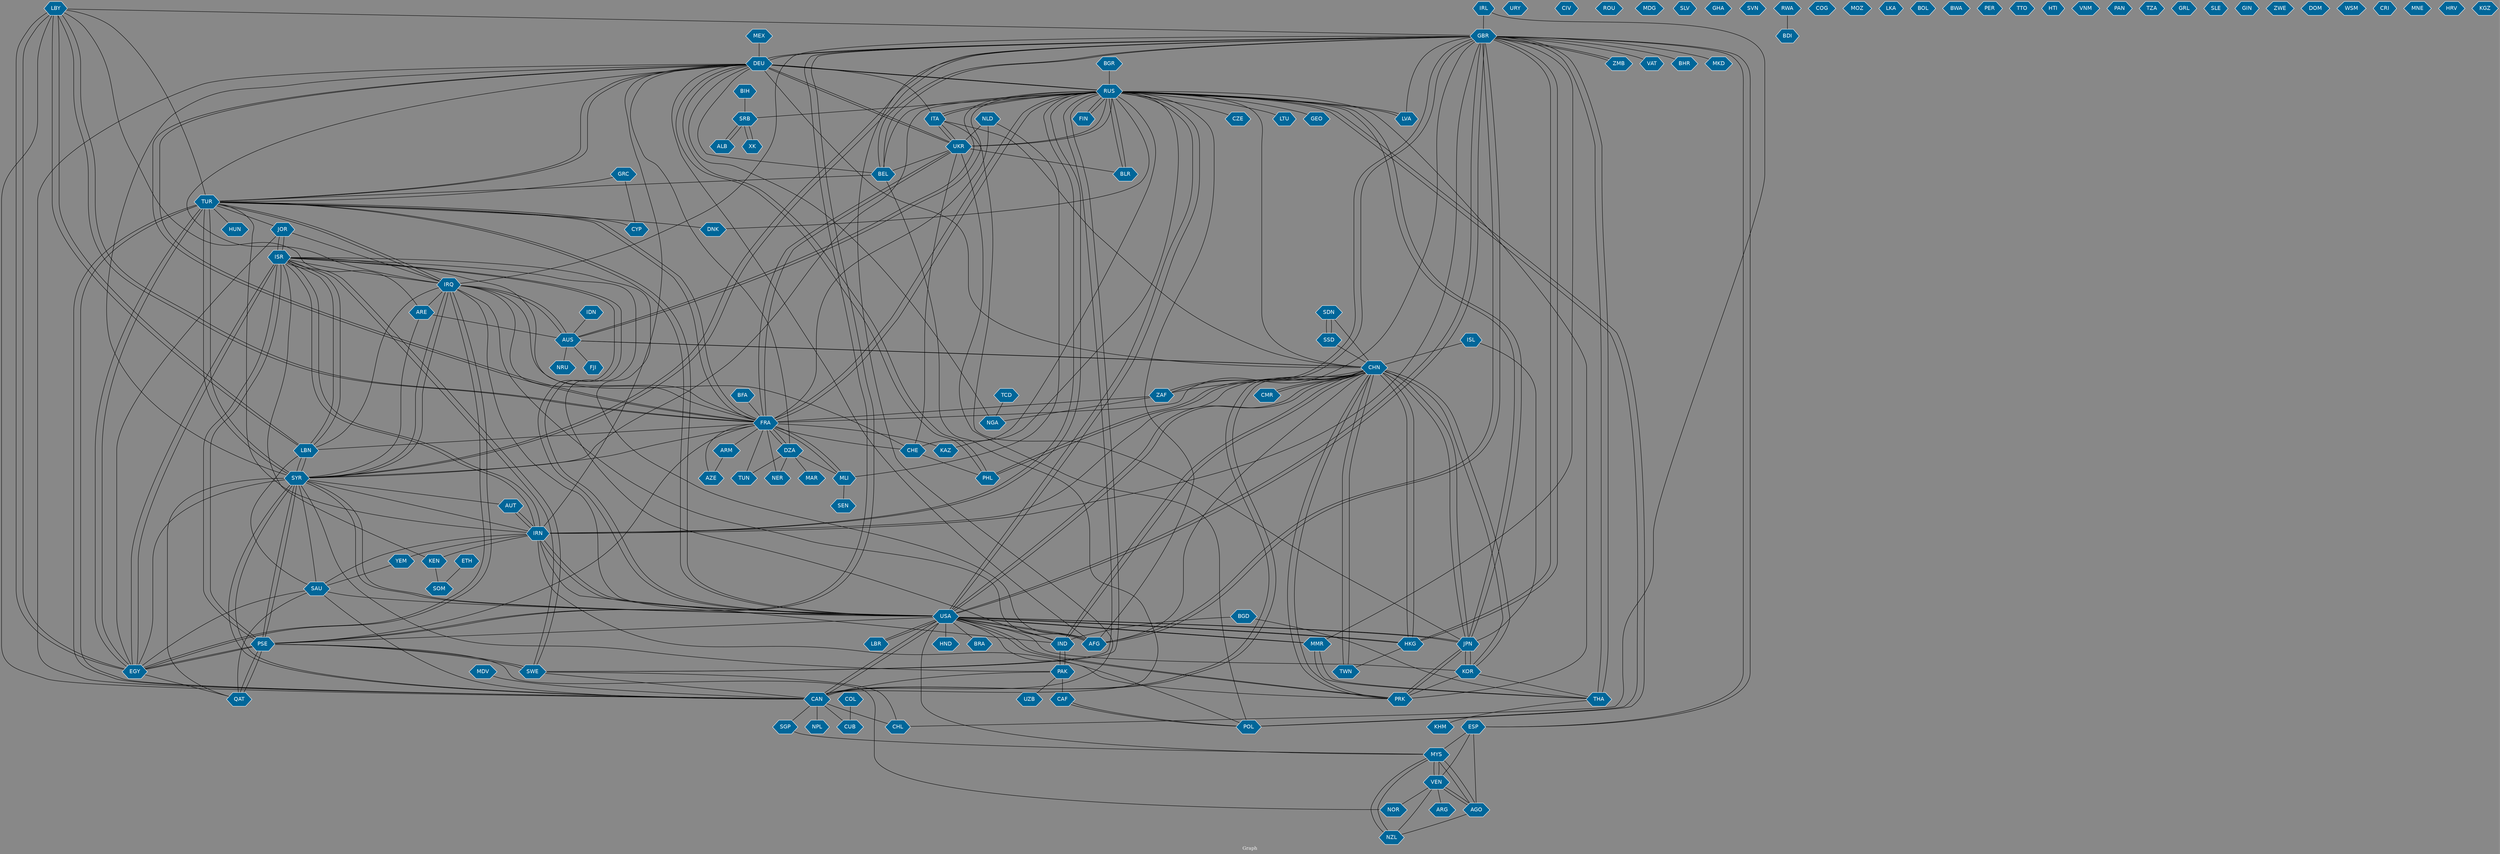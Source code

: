 // Countries together in item graph
graph {
	graph [bgcolor="#888888" fontcolor=white fontsize=12 label="Graph" outputorder=edgesfirst overlap=prism]
	node [color=white fillcolor="#006699" fontcolor=white fontname=Helvetica shape=hexagon style=filled]
	edge [arrowhead=open color=black fontcolor=white fontname=Courier fontsize=12]
		LBY [label=LBY]
		DEU [label=DEU]
		RUS [label=RUS]
		ITA [label=ITA]
		IRQ [label=IRQ]
		IRN [label=IRN]
		DZA [label=DZA]
		UKR [label=UKR]
		BIH [label=BIH]
		BGD [label=BGD]
		HKG [label=HKG]
		SAU [label=SAU]
		SYR [label=SYR]
		JPN [label=JPN]
		CHN [label=CHN]
		GBR [label=GBR]
		EGY [label=EGY]
		MYS [label=MYS]
		CAN [label=CAN]
		PSE [label=PSE]
		ISR [label=ISR]
		PAK [label=PAK]
		IND [label=IND]
		CZE [label=CZE]
		URY [label=URY]
		IDN [label=IDN]
		NPL [label=NPL]
		KOR [label=KOR]
		CIV [label=CIV]
		MLI [label=MLI]
		ROU [label=ROU]
		MDG [label=MDG]
		USA [label=USA]
		BGR [label=BGR]
		NGA [label=NGA]
		FRA [label=FRA]
		HUN [label=HUN]
		SLV [label=SLV]
		SOM [label=SOM]
		TUR [label=TUR]
		PRK [label=PRK]
		MEX [label=MEX]
		SEN [label=SEN]
		CAF [label=CAF]
		POL [label=POL]
		AFG [label=AFG]
		IRL [label=IRL]
		KEN [label=KEN]
		GHA [label=GHA]
		LBN [label=LBN]
		MMR [label=MMR]
		SRB [label=SRB]
		AUS [label=AUS]
		BRA [label=BRA]
		TUN [label=TUN]
		CMR [label=CMR]
		LVA [label=LVA]
		GRC [label=GRC]
		PHL [label=PHL]
		YEM [label=YEM]
		ESP [label=ESP]
		SVN [label=SVN]
		SWE [label=SWE]
		TWN [label=TWN]
		THA [label=THA]
		VEN [label=VEN]
		ARG [label=ARG]
		RWA [label=RWA]
		DNK [label=DNK]
		QAT [label=QAT]
		CHL [label=CHL]
		SDN [label=SDN]
		SSD [label=SSD]
		NLD [label=NLD]
		CHE [label=CHE]
		AGO [label=AGO]
		NZL [label=NZL]
		COG [label=COG]
		ZAF [label=ZAF]
		BEL [label=BEL]
		MOZ [label=MOZ]
		BFA [label=BFA]
		ZMB [label=ZMB]
		ALB [label=ALB]
		ETH [label=ETH]
		LKA [label=LKA]
		BOL [label=BOL]
		LBR [label=LBR]
		VAT [label=VAT]
		CUB [label=CUB]
		BHR [label=BHR]
		TCD [label=TCD]
		BWA [label=BWA]
		ARM [label=ARM]
		AZE [label=AZE]
		ARE [label=ARE]
		NER [label=NER]
		PER [label=PER]
		BDI [label=BDI]
		TTO [label=TTO]
		XK [label=XK]
		KAZ [label=KAZ]
		LTU [label=LTU]
		HTI [label=HTI]
		AUT [label=AUT]
		SGP [label=SGP]
		MKD [label=MKD]
		VNM [label=VNM]
		GEO [label=GEO]
		KHM [label=KHM]
		COL [label=COL]
		PAN [label=PAN]
		JOR [label=JOR]
		TZA [label=TZA]
		GRL [label=GRL]
		HND [label=HND]
		SLE [label=SLE]
		FIN [label=FIN]
		FJI [label=FJI]
		GIN [label=GIN]
		ZWE [label=ZWE]
		CYP [label=CYP]
		BLR [label=BLR]
		DOM [label=DOM]
		NOR [label=NOR]
		NRU [label=NRU]
		MDV [label=MDV]
		ISL [label=ISL]
		WSM [label=WSM]
		CRI [label=CRI]
		MNE [label=MNE]
		UZB [label=UZB]
		HRV [label=HRV]
		KGZ [label=KGZ]
		MAR [label=MAR]
			HKG -- USA [weight=1]
			CHN -- AUS [weight=2]
			UKR -- FRA [weight=2]
			FRA -- KAZ [weight=1]
			TUR -- SYR [weight=29]
			ALB -- SRB [weight=1]
			SYR -- TUR [weight=24]
			HKG -- GBR [weight=1]
			SAU -- EGY [weight=1]
			RUS -- LTU [weight=1]
			TUR -- CAN [weight=1]
			EGY -- IRQ [weight=2]
			TCD -- NGA [weight=2]
			PRK -- CHN [weight=1]
			CAN -- USA [weight=1]
			IRN -- YEM [weight=1]
			GBR -- VAT [weight=1]
			QAT -- PSE [weight=1]
			ETH -- SOM [weight=1]
			VEN -- NZL [weight=2]
			DZA -- NER [weight=1]
			IRQ -- DEU [weight=1]
			CAN -- GBR [weight=2]
			SDN -- CHN [weight=1]
			ESP -- AGO [weight=1]
			RWA -- BDI [weight=1]
			SYR -- ARE [weight=1]
			LBY -- EGY [weight=1]
			USA -- PSE [weight=1]
			TUR -- DEU [weight=1]
			ISR -- PSE [weight=14]
			SYR -- QAT [weight=1]
			NLD -- UKR [weight=1]
			AFG -- GBR [weight=5]
			RUS -- GEO [weight=1]
			CHN -- CAN [weight=5]
			BIH -- SRB [weight=1]
			SYR -- DEU [weight=3]
			DEU -- GBR [weight=1]
			SYR -- PSE [weight=1]
			MLI -- FRA [weight=4]
			AFG -- USA [weight=5]
			USA -- IND [weight=2]
			PAK -- CAN [weight=1]
			SWE -- PSE [weight=3]
			USA -- MYS [weight=1]
			GRC -- CYP [weight=1]
			VEN -- ARG [weight=1]
			DZA -- TUN [weight=1]
			TUR -- EGY [weight=1]
			CHE -- PHL [weight=1]
			ISR -- IRN [weight=2]
			CHN -- DEU [weight=2]
			SYR -- LBN [weight=2]
			SYR -- CAN [weight=1]
			BGR -- RUS [weight=1]
			LBR -- USA [weight=1]
			CHN -- PRK [weight=1]
			MYS -- AGO [weight=1]
			GBR -- PSE [weight=4]
			MLI -- SEN [weight=1]
			RUS -- IRN [weight=1]
			CHN -- ZAF [weight=1]
			SDN -- SSD [weight=4]
			ISR -- KEN [weight=1]
			RUS -- AUS [weight=2]
			JPN -- CHN [weight=5]
			ITA -- UKR [weight=3]
			JPN -- ITA [weight=1]
			LBN -- IRQ [weight=1]
			PAK -- IND [weight=18]
			AGO -- VEN [weight=2]
			FRA -- MLI [weight=4]
			GBR -- THA [weight=4]
			PRK -- USA [weight=4]
			AUT -- IRN [weight=4]
			SAU -- SYR [weight=2]
			SSD -- CHN [weight=1]
			AGO -- MYS [weight=2]
			ISR -- LBN [weight=2]
			RUS -- SWE [weight=1]
			EGY -- PSE [weight=1]
			TUR -- JOR [weight=2]
			NZL -- MYS [weight=2]
			PSE -- SWE [weight=6]
			GBR -- DEU [weight=3]
			TUR -- USA [weight=1]
			TWN -- CHN [weight=1]
			KOR -- PRK [weight=3]
			TUR -- LBY [weight=1]
			THA -- GBR [weight=8]
			DEU -- RUS [weight=9]
			JPN -- USA [weight=2]
			SWE -- CAN [weight=1]
			USA -- IRQ [weight=1]
			EGY -- QAT [weight=1]
			CHN -- USA [weight=2]
			USA -- LBR [weight=1]
			SYR -- AUT [weight=1]
			DEU -- PHL [weight=4]
			GRC -- TUR [weight=1]
			USA -- RUS [weight=2]
			FRA -- CHE [weight=1]
			ZMB -- GBR [weight=2]
			SWE -- ISR [weight=1]
			IRN -- KEN [weight=1]
			AFG -- CHN [weight=4]
			TUR -- FRA [weight=2]
			MYS -- NZL [weight=2]
			RUS -- FIN [weight=1]
			POL -- CAF [weight=1]
			LVA -- RUS [weight=1]
			AUS -- RUS [weight=1]
			EGY -- ISR [weight=2]
			NER -- FRA [weight=2]
			FRA -- LBY [weight=1]
			DEU -- ITA [weight=1]
			CHN -- IND [weight=3]
			BGD -- THA [weight=1]
			GBR -- HKG [weight=1]
			CHN -- TWN [weight=5]
			ZAF -- FRA [weight=1]
			CHN -- CMR [weight=1]
			AUS -- IRQ [weight=4]
			CMR -- CHN [weight=2]
			USA -- SYR [weight=4]
			PAK -- CAF [weight=1]
			MMR -- THA [weight=4]
			IRN -- AUT [weight=2]
			GBR -- BEL [weight=1]
			CAN -- CHN [weight=2]
			JPN -- PRK [weight=4]
			USA -- TUR [weight=5]
			PSE -- EGY [weight=2]
			RUS -- POL [weight=3]
			IRQ -- ARE [weight=1]
			USA -- IRN [weight=7]
			CHN -- JPN [weight=5]
			BLR -- RUS [weight=1]
			CAN -- LBY [weight=1]
			LBN -- SYR [weight=4]
			DEU -- BEL [weight=1]
			BFA -- FRA [weight=3]
			RUS -- SRB [weight=4]
			RUS -- PRK [weight=2]
			IRQ -- SYR [weight=13]
			ESP -- MYS [weight=1]
			PSE -- ISR [weight=14]
			HKG -- CHN [weight=11]
			USA -- AFG [weight=1]
			SWE -- CHL [weight=1]
			VEN -- AGO [weight=1]
			ISR -- USA [weight=6]
			TUR -- IRQ [weight=8]
			LBY -- FRA [weight=1]
			VEN -- NOR [weight=1]
			LBN -- LBY [weight=2]
			IRN -- IND [weight=1]
			KEN -- SOM [weight=1]
			FIN -- RUS [weight=1]
			MMR -- GBR [weight=4]
			IRN -- SYR [weight=1]
			DZA -- MAR [weight=1]
			GBR -- ESP [weight=1]
			ARE -- LBY [weight=1]
			PSE -- QAT [weight=2]
			JPN -- KOR [weight=3]
			FRA -- DEU [weight=1]
			POL -- USA [weight=1]
			RUS -- DNK [weight=1]
			EGY -- SYR [weight=1]
			USA -- KOR [weight=1]
			CAN -- TUR [weight=1]
			LBY -- GBR [weight=1]
			AUS -- NRU [weight=1]
			GBR -- SYR [weight=4]
			YEM -- SAU [weight=1]
			ISR -- SWE [weight=1]
			SYR -- RUS [weight=1]
			IND -- ISR [weight=1]
			CHE -- IRQ [weight=1]
			IRN -- RUS [weight=1]
			CAF -- POL [weight=1]
			PSE -- FRA [weight=1]
			ITA -- RUS [weight=3]
			SWE -- RUS [weight=1]
			IND -- PAK [weight=10]
			GBR -- ZMB [weight=3]
			FRA -- GBR [weight=3]
			DZA -- FRA [weight=4]
			ISR -- IRQ [weight=1]
			KOR -- JPN [weight=3]
			TUR -- DNK [weight=1]
			EGY -- JOR [weight=2]
			CAN -- BEL [weight=1]
			THA -- KHM [weight=1]
			BEL -- GBR [weight=1]
			XK -- SRB [weight=1]
			SYR -- IRQ [weight=14]
			IRL -- CHL [weight=1]
			GBR -- MKD [weight=2]
			TUR -- HUN [weight=1]
			PSE -- GBR [weight=2]
			ESP -- VEN [weight=3]
			UKR -- CHE [weight=5]
			GBR -- AFG [weight=2]
			SRB -- ALB [weight=3]
			MYS -- VEN [weight=1]
			ISL -- CHN [weight=1]
			PAK -- SYR [weight=1]
			CHN -- ITA [weight=1]
			USA -- HND [weight=1]
			AGO -- NZL [weight=2]
			NLD -- MLI [weight=2]
			UKR -- DEU [weight=6]
			HKG -- TWN [weight=1]
			DEU -- IRN [weight=1]
			FRA -- UKR [weight=1]
			USA -- JPN [weight=5]
			CAN -- CUB [weight=1]
			CAN -- SYR [weight=1]
			RUS -- CZE [weight=1]
			IRQ -- JOR [weight=2]
			SAU -- CAN [weight=1]
			PHL -- DEU [weight=6]
			CHN -- PHL [weight=1]
			PHL -- CHN [weight=1]
			COL -- CUB [weight=5]
			SYR -- FRA [weight=2]
			RUS -- UKR [weight=53]
			MMR -- USA [weight=2]
			GBR -- LVA [weight=2]
			FRA -- RUS [weight=3]
			IRN -- USA [weight=3]
			DEU -- DZA [weight=1]
			IRN -- PRK [weight=1]
			QAT -- SAU [weight=1]
			VEN -- MYS [weight=2]
			IRN -- SAU [weight=2]
			ESP -- GBR [weight=1]
			IRN -- GBR [weight=1]
			FRA -- ARM [weight=1]
			RUS -- AFG [weight=2]
			SGP -- MYS [weight=1]
			KOR -- CHN [weight=1]
			POL -- RUS [weight=1]
			FRA -- LBN [weight=2]
			EGY -- LBY [weight=1]
			PSE -- NOR [weight=1]
			NLD -- FRA [weight=1]
			DEU -- NGA [weight=1]
			USA -- BRA [weight=1]
			CHN -- KOR [weight=2]
			IDN -- AUS [weight=1]
			GBR -- USA [weight=3]
			GBR -- ZAF [weight=3]
			MDV -- CAN [weight=1]
			ISL -- JPN [weight=1]
			BGD -- IND [weight=2]
			USA -- PRK [weight=2]
			USA -- ISR [weight=2]
			ZAF -- NGA [weight=1]
			SYR -- USA [weight=8]
			DEU -- UKR [weight=4]
			USA -- HKG [weight=1]
			AUS -- FJI [weight=2]
			ISR -- JOR [weight=1]
			UKR -- RUS [weight=49]
			UKR -- BLR [weight=2]
			KAZ -- RUS [weight=2]
			USA -- CAN [weight=1]
			RUS -- JPN [weight=4]
			RUS -- FRA [weight=3]
			SYR -- GBR [weight=4]
			RUS -- LVA [weight=4]
			IRQ -- AUS [weight=3]
			THA -- MMR [weight=1]
			GBR -- BHR [weight=1]
			PSE -- SYR [weight=1]
			SSD -- SDN [weight=4]
			RUS -- DEU [weight=5]
			LBN -- ISR [weight=3]
			IRQ -- EGY [weight=1]
			RUS -- CHE [weight=1]
			UKR -- ITA [weight=3]
			DZA -- MLI [weight=1]
			FRA -- TUR [weight=1]
			CAN -- SGP [weight=1]
			ISR -- AFG [weight=1]
			ARM -- AZE [weight=1]
			DEU -- FRA [weight=3]
			CHN -- IRN [weight=2]
			DEU -- TUR [weight=1]
			BEL -- TUR [weight=1]
			PAK -- UZB [weight=1]
			TUR -- CYP [weight=2]
			IRL -- GBR [weight=1]
			JOR -- ISR [weight=1]
			CHN -- RUS [weight=4]
			AFG -- IRQ [weight=1]
			RUS -- USA [weight=1]
			ZAF -- GBR [weight=1]
			JPN -- RUS [weight=1]
			UKR -- BEL [weight=2]
			BEL -- RUS [weight=2]
			SAU -- LBN [weight=1]
			RUS -- BLR [weight=1]
			IRQ -- GBR [weight=2]
			TUR -- IRN [weight=3]
			USA -- MMR [weight=2]
			CAN -- CHL [weight=1]
			USA -- CHN [weight=9]
			SRB -- XK [weight=1]
			POL -- UKR [weight=2]
			FRA -- IRQ [weight=1]
			FRA -- ISR [weight=1]
			IND -- CHN [weight=1]
			ISR -- EGY [weight=3]
			CAN -- DEU [weight=1]
			AUS -- CHN [weight=1]
			PRK -- JPN [weight=3]
			IRN -- ISR [weight=4]
			LBY -- LBN [weight=6]
			EGY -- TUR [weight=1]
			IRQ -- TUR [weight=6]
			USA -- GBR [weight=1]
			FRA -- AZE [weight=1]
			FRA -- TUN [weight=1]
			MEX -- DEU [weight=1]
			RUS -- ITA [weight=9]
			CAN -- NPL [weight=2]
			KOR -- THA [weight=1]
			DEU -- AFG [weight=1]
			ARE -- AUS [weight=1]
			FRA -- DZA [weight=1]
			CHN -- HKG [weight=15]
			SAU -- USA [weight=2]
}